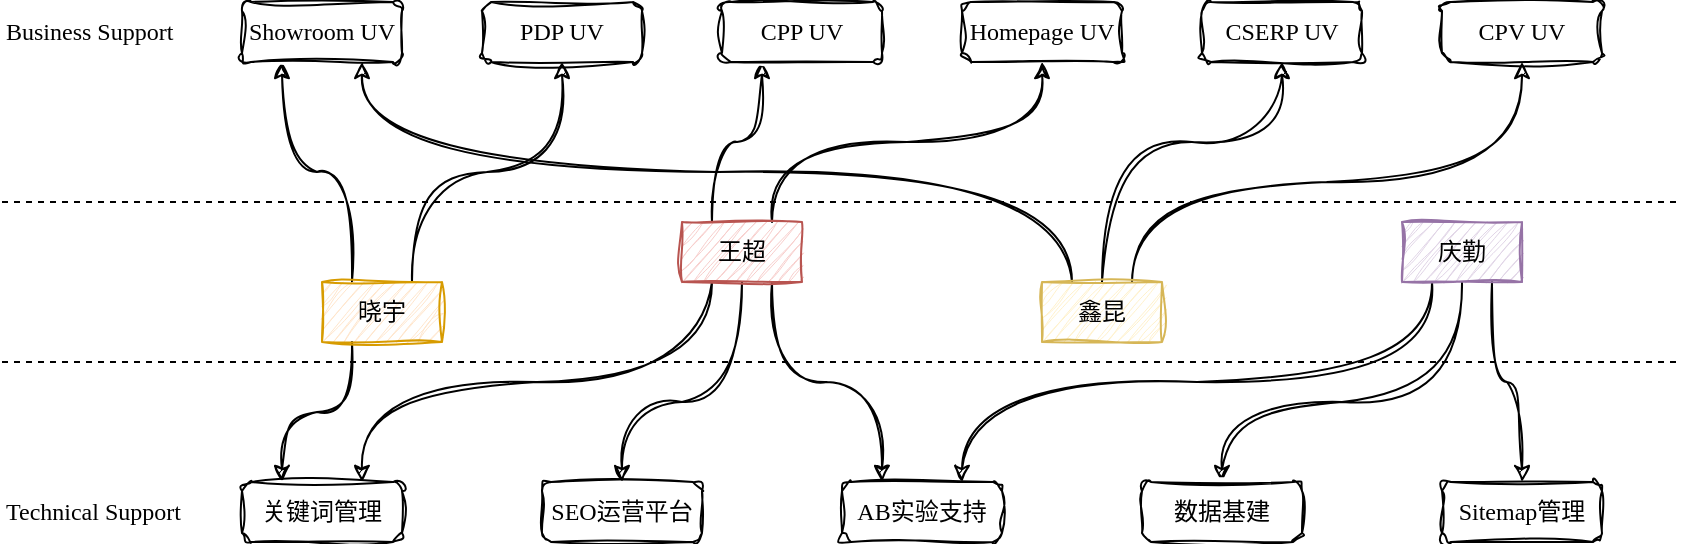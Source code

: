 <mxfile version="28.2.6">
  <diagram name="第 1 页" id="W9oNj3WuaapsYbLZBWrR">
    <mxGraphModel dx="1018" dy="582" grid="0" gridSize="10" guides="1" tooltips="1" connect="1" arrows="1" fold="1" page="0" pageScale="1" pageWidth="827" pageHeight="1169" math="0" shadow="0">
      <root>
        <mxCell id="0" />
        <mxCell id="1" parent="0" />
        <mxCell id="xfih-oDNqXXJvzdR4ryM-1" value="&lt;font face=&quot;Comic Sans MS&quot;&gt;Business Support&lt;/font&gt;" style="text;html=1;whiteSpace=wrap;strokeColor=none;fillColor=none;align=left;verticalAlign=middle;rounded=0;sketch=1;curveFitting=1;jiggle=2;" vertex="1" parent="1">
          <mxGeometry x="80" y="40" width="150" height="30" as="geometry" />
        </mxCell>
        <mxCell id="xfih-oDNqXXJvzdR4ryM-2" value="&lt;font face=&quot;Comic Sans MS&quot;&gt;Technical Support&lt;/font&gt;" style="text;html=1;whiteSpace=wrap;strokeColor=none;fillColor=none;align=left;verticalAlign=middle;rounded=0;sketch=1;curveFitting=1;jiggle=2;" vertex="1" parent="1">
          <mxGeometry x="80" y="280" width="150" height="30" as="geometry" />
        </mxCell>
        <mxCell id="xfih-oDNqXXJvzdR4ryM-3" value="" style="endArrow=none;dashed=1;html=1;rounded=0;" edge="1" parent="1">
          <mxGeometry width="50" height="50" relative="1" as="geometry">
            <mxPoint x="80" y="140" as="sourcePoint" />
            <mxPoint x="920" y="140" as="targetPoint" />
          </mxGeometry>
        </mxCell>
        <mxCell id="xfih-oDNqXXJvzdR4ryM-4" value="" style="endArrow=none;dashed=1;html=1;rounded=0;" edge="1" parent="1">
          <mxGeometry width="50" height="50" relative="1" as="geometry">
            <mxPoint x="80" y="220" as="sourcePoint" />
            <mxPoint x="920" y="220" as="targetPoint" />
          </mxGeometry>
        </mxCell>
        <mxCell id="xfih-oDNqXXJvzdR4ryM-22" style="edgeStyle=orthogonalEdgeStyle;rounded=0;orthogonalLoop=1;jettySize=auto;html=1;exitX=0.25;exitY=0;exitDx=0;exitDy=0;entryX=0.25;entryY=1;entryDx=0;entryDy=0;curved=1;sketch=1;curveFitting=1;jiggle=2;" edge="1" parent="1" source="xfih-oDNqXXJvzdR4ryM-5" target="xfih-oDNqXXJvzdR4ryM-9">
          <mxGeometry relative="1" as="geometry" />
        </mxCell>
        <mxCell id="xfih-oDNqXXJvzdR4ryM-23" style="edgeStyle=orthogonalEdgeStyle;rounded=0;orthogonalLoop=1;jettySize=auto;html=1;exitX=0.25;exitY=1;exitDx=0;exitDy=0;curved=1;entryX=0.25;entryY=0;entryDx=0;entryDy=0;sketch=1;curveFitting=1;jiggle=2;" edge="1" parent="1" source="xfih-oDNqXXJvzdR4ryM-5" target="xfih-oDNqXXJvzdR4ryM-19">
          <mxGeometry relative="1" as="geometry" />
        </mxCell>
        <mxCell id="xfih-oDNqXXJvzdR4ryM-24" style="edgeStyle=orthogonalEdgeStyle;rounded=0;orthogonalLoop=1;jettySize=auto;html=1;exitX=0.75;exitY=0;exitDx=0;exitDy=0;curved=1;sketch=1;curveFitting=1;jiggle=2;" edge="1" parent="1" source="xfih-oDNqXXJvzdR4ryM-5" target="xfih-oDNqXXJvzdR4ryM-12">
          <mxGeometry relative="1" as="geometry" />
        </mxCell>
        <mxCell id="xfih-oDNqXXJvzdR4ryM-5" value="晓宇" style="text;html=1;whiteSpace=wrap;strokeColor=#d79b00;fillColor=#ffe6cc;align=center;verticalAlign=middle;rounded=0;sketch=1;curveFitting=1;jiggle=2;" vertex="1" parent="1">
          <mxGeometry x="240" y="180" width="60" height="30" as="geometry" />
        </mxCell>
        <mxCell id="xfih-oDNqXXJvzdR4ryM-28" style="edgeStyle=orthogonalEdgeStyle;rounded=0;orthogonalLoop=1;jettySize=auto;html=1;exitX=0.25;exitY=0;exitDx=0;exitDy=0;entryX=0.25;entryY=1;entryDx=0;entryDy=0;curved=1;sketch=1;curveFitting=1;jiggle=2;" edge="1" parent="1" source="xfih-oDNqXXJvzdR4ryM-6" target="xfih-oDNqXXJvzdR4ryM-11">
          <mxGeometry relative="1" as="geometry" />
        </mxCell>
        <mxCell id="xfih-oDNqXXJvzdR4ryM-29" style="edgeStyle=orthogonalEdgeStyle;rounded=0;orthogonalLoop=1;jettySize=auto;html=1;exitX=0.75;exitY=0;exitDx=0;exitDy=0;curved=1;sketch=1;curveFitting=1;jiggle=2;" edge="1" parent="1" source="xfih-oDNqXXJvzdR4ryM-6" target="xfih-oDNqXXJvzdR4ryM-13">
          <mxGeometry relative="1" as="geometry" />
        </mxCell>
        <mxCell id="xfih-oDNqXXJvzdR4ryM-31" style="edgeStyle=orthogonalEdgeStyle;rounded=0;orthogonalLoop=1;jettySize=auto;html=1;exitX=0.75;exitY=1;exitDx=0;exitDy=0;entryX=0.25;entryY=0;entryDx=0;entryDy=0;curved=1;sketch=1;curveFitting=1;jiggle=2;" edge="1" parent="1" source="xfih-oDNqXXJvzdR4ryM-6" target="xfih-oDNqXXJvzdR4ryM-20">
          <mxGeometry relative="1" as="geometry" />
        </mxCell>
        <mxCell id="xfih-oDNqXXJvzdR4ryM-39" style="edgeStyle=orthogonalEdgeStyle;rounded=0;orthogonalLoop=1;jettySize=auto;html=1;exitX=0.25;exitY=1;exitDx=0;exitDy=0;entryX=0.75;entryY=0;entryDx=0;entryDy=0;curved=1;sketch=1;curveFitting=1;jiggle=2;" edge="1" parent="1" source="xfih-oDNqXXJvzdR4ryM-6" target="xfih-oDNqXXJvzdR4ryM-19">
          <mxGeometry relative="1" as="geometry" />
        </mxCell>
        <mxCell id="xfih-oDNqXXJvzdR4ryM-40" style="edgeStyle=orthogonalEdgeStyle;rounded=0;orthogonalLoop=1;jettySize=auto;html=1;exitX=0.5;exitY=1;exitDx=0;exitDy=0;entryX=0.5;entryY=0;entryDx=0;entryDy=0;curved=1;sketch=1;curveFitting=1;jiggle=2;" edge="1" parent="1" source="xfih-oDNqXXJvzdR4ryM-6" target="xfih-oDNqXXJvzdR4ryM-18">
          <mxGeometry relative="1" as="geometry">
            <Array as="points">
              <mxPoint x="450" y="240" />
              <mxPoint x="390" y="240" />
            </Array>
          </mxGeometry>
        </mxCell>
        <mxCell id="xfih-oDNqXXJvzdR4ryM-6" value="王超" style="text;html=1;whiteSpace=wrap;strokeColor=#b85450;fillColor=#f8cecc;align=center;verticalAlign=middle;rounded=0;sketch=1;curveFitting=1;jiggle=2;" vertex="1" parent="1">
          <mxGeometry x="420" y="150" width="60" height="30" as="geometry" />
        </mxCell>
        <mxCell id="xfih-oDNqXXJvzdR4ryM-25" style="edgeStyle=orthogonalEdgeStyle;rounded=0;orthogonalLoop=1;jettySize=auto;html=1;exitX=0.25;exitY=0;exitDx=0;exitDy=0;entryX=0.75;entryY=1;entryDx=0;entryDy=0;curved=1;sketch=1;curveFitting=1;jiggle=2;" edge="1" parent="1" source="xfih-oDNqXXJvzdR4ryM-7" target="xfih-oDNqXXJvzdR4ryM-9">
          <mxGeometry relative="1" as="geometry" />
        </mxCell>
        <mxCell id="xfih-oDNqXXJvzdR4ryM-26" style="edgeStyle=orthogonalEdgeStyle;rounded=0;orthogonalLoop=1;jettySize=auto;html=1;exitX=0.5;exitY=0;exitDx=0;exitDy=0;entryX=0.5;entryY=1;entryDx=0;entryDy=0;curved=1;sketch=1;curveFitting=1;jiggle=2;" edge="1" parent="1" source="xfih-oDNqXXJvzdR4ryM-7" target="xfih-oDNqXXJvzdR4ryM-10">
          <mxGeometry relative="1" as="geometry">
            <Array as="points">
              <mxPoint x="630" y="110" />
              <mxPoint x="720" y="110" />
            </Array>
          </mxGeometry>
        </mxCell>
        <mxCell id="xfih-oDNqXXJvzdR4ryM-27" style="edgeStyle=orthogonalEdgeStyle;rounded=0;orthogonalLoop=1;jettySize=auto;html=1;exitX=0.75;exitY=0;exitDx=0;exitDy=0;entryX=0.5;entryY=1;entryDx=0;entryDy=0;curved=1;sketch=1;curveFitting=1;jiggle=2;" edge="1" parent="1" source="xfih-oDNqXXJvzdR4ryM-7" target="xfih-oDNqXXJvzdR4ryM-14">
          <mxGeometry relative="1" as="geometry">
            <Array as="points">
              <mxPoint x="645" y="130" />
              <mxPoint x="840" y="130" />
            </Array>
          </mxGeometry>
        </mxCell>
        <mxCell id="xfih-oDNqXXJvzdR4ryM-7" value="鑫昆" style="text;html=1;whiteSpace=wrap;strokeColor=#d6b656;fillColor=#fff2cc;align=center;verticalAlign=middle;rounded=0;sketch=1;curveFitting=1;jiggle=2;" vertex="1" parent="1">
          <mxGeometry x="600" y="180" width="60" height="30" as="geometry" />
        </mxCell>
        <mxCell id="xfih-oDNqXXJvzdR4ryM-36" style="edgeStyle=orthogonalEdgeStyle;rounded=0;orthogonalLoop=1;jettySize=auto;html=1;exitX=0.25;exitY=1;exitDx=0;exitDy=0;entryX=0.75;entryY=0;entryDx=0;entryDy=0;curved=1;sketch=1;curveFitting=1;jiggle=2;" edge="1" parent="1" source="xfih-oDNqXXJvzdR4ryM-8" target="xfih-oDNqXXJvzdR4ryM-20">
          <mxGeometry relative="1" as="geometry" />
        </mxCell>
        <mxCell id="xfih-oDNqXXJvzdR4ryM-37" style="edgeStyle=orthogonalEdgeStyle;rounded=0;orthogonalLoop=1;jettySize=auto;html=1;exitX=0.5;exitY=1;exitDx=0;exitDy=0;entryX=0.5;entryY=0;entryDx=0;entryDy=0;curved=1;sketch=1;curveFitting=1;jiggle=2;" edge="1" parent="1" source="xfih-oDNqXXJvzdR4ryM-8" target="xfih-oDNqXXJvzdR4ryM-16">
          <mxGeometry relative="1" as="geometry">
            <Array as="points">
              <mxPoint x="810" y="240" />
              <mxPoint x="690" y="240" />
            </Array>
          </mxGeometry>
        </mxCell>
        <mxCell id="xfih-oDNqXXJvzdR4ryM-38" style="edgeStyle=orthogonalEdgeStyle;rounded=0;orthogonalLoop=1;jettySize=auto;html=1;exitX=0.75;exitY=1;exitDx=0;exitDy=0;curved=1;sketch=1;curveFitting=1;jiggle=2;" edge="1" parent="1" source="xfih-oDNqXXJvzdR4ryM-8" target="xfih-oDNqXXJvzdR4ryM-17">
          <mxGeometry relative="1" as="geometry" />
        </mxCell>
        <mxCell id="xfih-oDNqXXJvzdR4ryM-8" value="庆勤" style="text;html=1;whiteSpace=wrap;strokeColor=#9673a6;fillColor=#e1d5e7;align=center;verticalAlign=middle;rounded=0;sketch=1;curveFitting=1;jiggle=2;" vertex="1" parent="1">
          <mxGeometry x="780" y="150" width="60" height="30" as="geometry" />
        </mxCell>
        <mxCell id="xfih-oDNqXXJvzdR4ryM-9" value="&lt;font face=&quot;Comic Sans MS&quot;&gt;Showroom UV&lt;/font&gt;" style="rounded=1;whiteSpace=wrap;html=1;sketch=1;curveFitting=1;jiggle=2;" vertex="1" parent="1">
          <mxGeometry x="200" y="40" width="80" height="30" as="geometry" />
        </mxCell>
        <mxCell id="xfih-oDNqXXJvzdR4ryM-10" value="&lt;font face=&quot;Comic Sans MS&quot;&gt;CSERP UV&lt;/font&gt;" style="rounded=1;whiteSpace=wrap;html=1;sketch=1;curveFitting=1;jiggle=2;" vertex="1" parent="1">
          <mxGeometry x="680" y="40" width="80" height="30" as="geometry" />
        </mxCell>
        <mxCell id="xfih-oDNqXXJvzdR4ryM-11" value="&lt;font face=&quot;Comic Sans MS&quot;&gt;CPP UV&lt;/font&gt;" style="rounded=1;whiteSpace=wrap;html=1;sketch=1;curveFitting=1;jiggle=2;" vertex="1" parent="1">
          <mxGeometry x="440" y="40" width="80" height="30" as="geometry" />
        </mxCell>
        <mxCell id="xfih-oDNqXXJvzdR4ryM-12" value="&lt;font face=&quot;Comic Sans MS&quot;&gt;PDP UV&lt;/font&gt;" style="rounded=1;whiteSpace=wrap;html=1;sketch=1;curveFitting=1;jiggle=2;" vertex="1" parent="1">
          <mxGeometry x="320" y="40" width="80" height="30" as="geometry" />
        </mxCell>
        <mxCell id="xfih-oDNqXXJvzdR4ryM-13" value="&lt;font face=&quot;Comic Sans MS&quot;&gt;Homepage UV&lt;/font&gt;" style="rounded=1;whiteSpace=wrap;html=1;sketch=1;curveFitting=1;jiggle=2;" vertex="1" parent="1">
          <mxGeometry x="560" y="40" width="80" height="30" as="geometry" />
        </mxCell>
        <mxCell id="xfih-oDNqXXJvzdR4ryM-14" value="&lt;font face=&quot;Comic Sans MS&quot;&gt;CPV UV&lt;/font&gt;" style="rounded=1;whiteSpace=wrap;html=1;sketch=1;curveFitting=1;jiggle=2;" vertex="1" parent="1">
          <mxGeometry x="800" y="40" width="80" height="30" as="geometry" />
        </mxCell>
        <mxCell id="xfih-oDNqXXJvzdR4ryM-16" value="&lt;font face=&quot;Comic Sans MS&quot;&gt;数据基建&lt;/font&gt;" style="rounded=1;whiteSpace=wrap;html=1;sketch=1;curveFitting=1;jiggle=2;" vertex="1" parent="1">
          <mxGeometry x="650" y="280" width="80" height="30" as="geometry" />
        </mxCell>
        <mxCell id="xfih-oDNqXXJvzdR4ryM-17" value="&lt;font face=&quot;Comic Sans MS&quot;&gt;Sitemap管理&lt;/font&gt;" style="rounded=1;whiteSpace=wrap;html=1;sketch=1;curveFitting=1;jiggle=2;" vertex="1" parent="1">
          <mxGeometry x="800" y="280" width="80" height="30" as="geometry" />
        </mxCell>
        <mxCell id="xfih-oDNqXXJvzdR4ryM-18" value="&lt;font face=&quot;Comic Sans MS&quot;&gt;SEO运营平台&lt;/font&gt;" style="rounded=1;whiteSpace=wrap;html=1;sketch=1;curveFitting=1;jiggle=2;" vertex="1" parent="1">
          <mxGeometry x="350" y="280" width="80" height="30" as="geometry" />
        </mxCell>
        <mxCell id="xfih-oDNqXXJvzdR4ryM-19" value="&lt;font face=&quot;Comic Sans MS&quot;&gt;关键词管理&lt;/font&gt;" style="rounded=1;whiteSpace=wrap;html=1;sketch=1;curveFitting=1;jiggle=2;" vertex="1" parent="1">
          <mxGeometry x="200" y="280" width="80" height="30" as="geometry" />
        </mxCell>
        <mxCell id="xfih-oDNqXXJvzdR4ryM-20" value="&lt;font face=&quot;Comic Sans MS&quot;&gt;AB实验支持&lt;/font&gt;" style="rounded=1;whiteSpace=wrap;html=1;sketch=1;curveFitting=1;jiggle=2;" vertex="1" parent="1">
          <mxGeometry x="500" y="280" width="80" height="30" as="geometry" />
        </mxCell>
      </root>
    </mxGraphModel>
  </diagram>
</mxfile>
